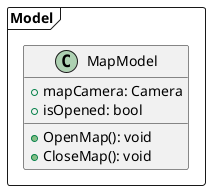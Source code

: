 @startuml map
package Model <<Frame>> {
    class MapModel {
        + mapCamera: Camera
        + isOpened: bool
        + OpenMap(): void
        + CloseMap(): void
        
    }
}
@enduml